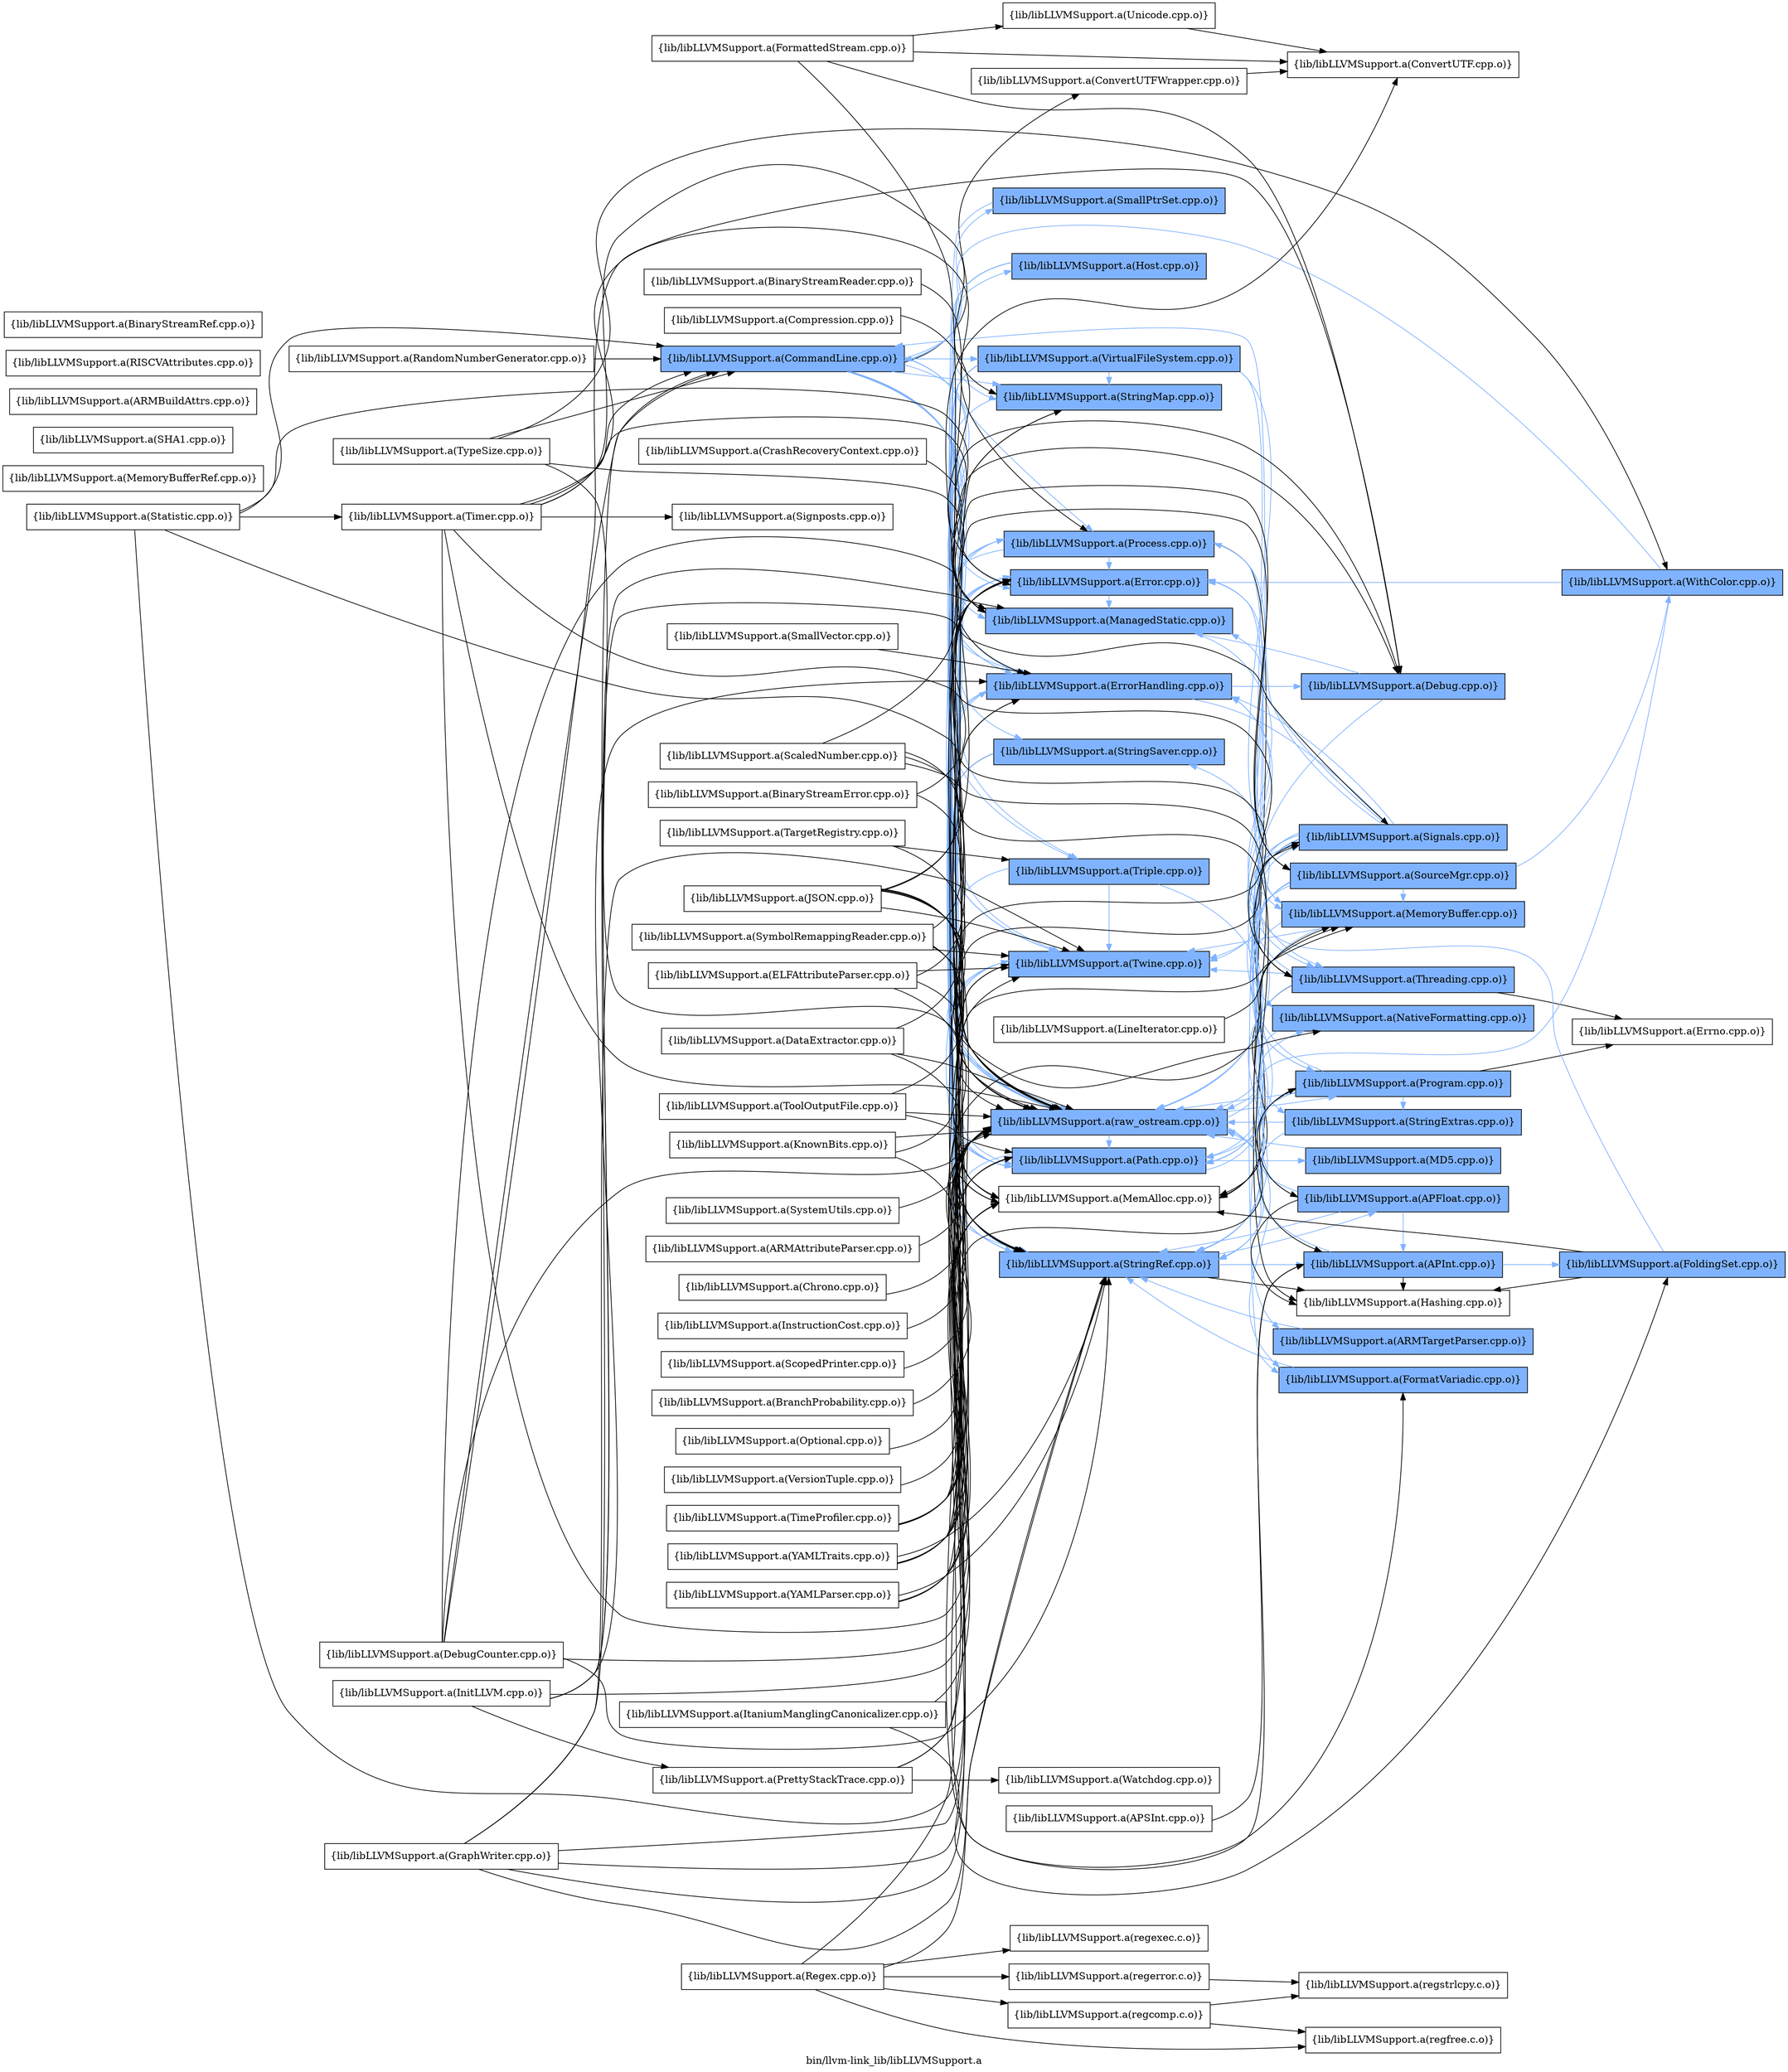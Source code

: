 digraph "bin/llvm-link_lib/libLLVMSupport.a" {
	label="bin/llvm-link_lib/libLLVMSupport.a";
	rankdir=LR;
	{ rank=same; Node0x55a762b13ac8;  }
	{ rank=same; Node0x55a762b133e8; Node0x55a762b10008; Node0x55a762b0e028; Node0x55a762b12538; Node0x55a762b118b8; Node0x55a762b10238; Node0x55a762b0e5c8; Node0x55a762b0ddf8; Node0x55a762b0ea78; Node0x55a762b0f428; Node0x55a762b0ee38; Node0x55a762b102d8; Node0x55a762b11458; Node0x55a762b148d8; Node0x55a762b14ba8; Node0x55a762b15828;  }
	{ rank=same; Node0x55a762b12cb8; Node0x55a762b11278; Node0x55a762b11db8; Node0x55a762b11688; Node0x55a762b0d038; Node0x55a762b16778; Node0x55a762b13848; Node0x55a762b0e208; Node0x55a762b12088; Node0x55a762b137a8; Node0x55a762b0ff68; Node0x55a762b15d28; Node0x55a762b15ff8; Node0x55a762b15508; Node0x55a762b151e8;  }
	{ rank=same; Node0x55a762b13ac8;  }
	{ rank=same; Node0x55a762b133e8; Node0x55a762b10008; Node0x55a762b0e028; Node0x55a762b12538; Node0x55a762b118b8; Node0x55a762b10238; Node0x55a762b0e5c8; Node0x55a762b0ddf8; Node0x55a762b0ea78; Node0x55a762b0f428; Node0x55a762b0ee38; Node0x55a762b102d8; Node0x55a762b11458; Node0x55a762b148d8; Node0x55a762b14ba8; Node0x55a762b15828;  }
	{ rank=same; Node0x55a762b12cb8; Node0x55a762b11278; Node0x55a762b11db8; Node0x55a762b11688; Node0x55a762b0d038; Node0x55a762b16778; Node0x55a762b13848; Node0x55a762b0e208; Node0x55a762b12088; Node0x55a762b137a8; Node0x55a762b0ff68; Node0x55a762b15d28; Node0x55a762b15ff8; Node0x55a762b15508; Node0x55a762b151e8;  }

	Node0x55a762b13ac8 [shape=record,shape=box,group=1,style=filled,fillcolor="0.600000 0.5 1",label="{lib/libLLVMSupport.a(CommandLine.cpp.o)}"];
	Node0x55a762b13ac8 -> Node0x55a762b133e8;
	Node0x55a762b13ac8 -> Node0x55a762b10008[color="0.600000 0.5 1"];
	Node0x55a762b13ac8 -> Node0x55a762b0e028[color="0.600000 0.5 1"];
	Node0x55a762b13ac8 -> Node0x55a762b12538[color="0.600000 0.5 1"];
	Node0x55a762b13ac8 -> Node0x55a762b118b8;
	Node0x55a762b13ac8 -> Node0x55a762b10238[color="0.600000 0.5 1"];
	Node0x55a762b13ac8 -> Node0x55a762b0e5c8[color="0.600000 0.5 1"];
	Node0x55a762b13ac8 -> Node0x55a762b0ddf8[color="0.600000 0.5 1"];
	Node0x55a762b13ac8 -> Node0x55a762b0ea78[color="0.600000 0.5 1"];
	Node0x55a762b13ac8 -> Node0x55a762b0f428[color="0.600000 0.5 1"];
	Node0x55a762b13ac8 -> Node0x55a762b0ee38[color="0.600000 0.5 1"];
	Node0x55a762b13ac8 -> Node0x55a762b102d8[color="0.600000 0.5 1"];
	Node0x55a762b13ac8 -> Node0x55a762b11458[color="0.600000 0.5 1"];
	Node0x55a762b13ac8 -> Node0x55a762b148d8[color="0.600000 0.5 1"];
	Node0x55a762b13ac8 -> Node0x55a762b14ba8[color="0.600000 0.5 1"];
	Node0x55a762b13ac8 -> Node0x55a762b15828[color="0.600000 0.5 1"];
	Node0x55a762b10008 [shape=record,shape=box,group=1,style=filled,fillcolor="0.600000 0.5 1",label="{lib/libLLVMSupport.a(Error.cpp.o)}"];
	Node0x55a762b10008 -> Node0x55a762b0e028[color="0.600000 0.5 1"];
	Node0x55a762b10008 -> Node0x55a762b12538[color="0.600000 0.5 1"];
	Node0x55a762b10008 -> Node0x55a762b0ee38[color="0.600000 0.5 1"];
	Node0x55a762b10008 -> Node0x55a762b11458[color="0.600000 0.5 1"];
	Node0x55a762b13f78 [shape=record,shape=box,group=0,label="{lib/libLLVMSupport.a(InitLLVM.cpp.o)}"];
	Node0x55a762b13f78 -> Node0x55a762b0e028;
	Node0x55a762b13f78 -> Node0x55a762b12538;
	Node0x55a762b13f78 -> Node0x55a762b118b8;
	Node0x55a762b13f78 -> Node0x55a762b0e528;
	Node0x55a762b13f78 -> Node0x55a762b11db8;
	Node0x55a762b118b8 [shape=record,shape=box,group=0,label="{lib/libLLVMSupport.a(MemAlloc.cpp.o)}"];
	Node0x55a762b12088 [shape=record,shape=box,group=1,style=filled,fillcolor="0.600000 0.5 1",label="{lib/libLLVMSupport.a(MemoryBuffer.cpp.o)}"];
	Node0x55a762b12088 -> Node0x55a762b10008[color="0.600000 0.5 1"];
	Node0x55a762b12088 -> Node0x55a762b0ee38[color="0.600000 0.5 1"];
	Node0x55a762b12088 -> Node0x55a762b14ba8[color="0.600000 0.5 1"];
	Node0x55a762b12088 -> Node0x55a762b15828[color="0.600000 0.5 1"];
	Node0x55a762b12088 -> Node0x55a762b15ff8[color="0.600000 0.5 1"];
	Node0x55a762b164a8 [shape=record,shape=box,group=0,label="{lib/libLLVMSupport.a(MemoryBufferRef.cpp.o)}"];
	Node0x55a762b15508 [shape=record,shape=box,group=1,style=filled,fillcolor="0.600000 0.5 1",label="{lib/libLLVMSupport.a(MD5.cpp.o)}"];
	Node0x55a762b15508 -> Node0x55a762b11458[color="0.600000 0.5 1"];
	Node0x55a762b137a8 [shape=record,shape=box,group=1,style=filled,fillcolor="0.600000 0.5 1",label="{lib/libLLVMSupport.a(SourceMgr.cpp.o)}"];
	Node0x55a762b137a8 -> Node0x55a762b12088[color="0.600000 0.5 1"];
	Node0x55a762b137a8 -> Node0x55a762b0ea78[color="0.600000 0.5 1"];
	Node0x55a762b137a8 -> Node0x55a762b0ee38[color="0.600000 0.5 1"];
	Node0x55a762b137a8 -> Node0x55a762b0fb58[color="0.600000 0.5 1"];
	Node0x55a762b137a8 -> Node0x55a762b11458[color="0.600000 0.5 1"];
	Node0x55a762b137a8 -> Node0x55a762b14ba8[color="0.600000 0.5 1"];
	Node0x55a762b0e5c8 [shape=record,shape=box,group=1,style=filled,fillcolor="0.600000 0.5 1",label="{lib/libLLVMSupport.a(StringMap.cpp.o)}"];
	Node0x55a762b0e5c8 -> Node0x55a762b0e028[color="0.600000 0.5 1"];
	Node0x55a762b0cdb8 [shape=record,shape=box,group=0,label="{lib/libLLVMSupport.a(SystemUtils.cpp.o)}"];
	Node0x55a762b0cdb8 -> Node0x55a762b11458;
	Node0x55a762b10f58 [shape=record,shape=box,group=0,label="{lib/libLLVMSupport.a(ToolOutputFile.cpp.o)}"];
	Node0x55a762b10f58 -> Node0x55a762b11458;
	Node0x55a762b10f58 -> Node0x55a762b14ba8;
	Node0x55a762b10f58 -> Node0x55a762b11db8;
	Node0x55a762b0fb58 [shape=record,shape=box,group=1,style=filled,fillcolor="0.600000 0.5 1",label="{lib/libLLVMSupport.a(WithColor.cpp.o)}"];
	Node0x55a762b0fb58 -> Node0x55a762b13ac8[color="0.600000 0.5 1"];
	Node0x55a762b0fb58 -> Node0x55a762b10008[color="0.600000 0.5 1"];
	Node0x55a762b0fb58 -> Node0x55a762b11458[color="0.600000 0.5 1"];
	Node0x55a762b11458 [shape=record,shape=box,group=1,style=filled,fillcolor="0.600000 0.5 1",label="{lib/libLLVMSupport.a(raw_ostream.cpp.o)}"];
	Node0x55a762b11458 -> Node0x55a762b10008[color="0.600000 0.5 1"];
	Node0x55a762b11458 -> Node0x55a762b0e028[color="0.600000 0.5 1"];
	Node0x55a762b11458 -> Node0x55a762b0ff68[color="0.600000 0.5 1"];
	Node0x55a762b11458 -> Node0x55a762b15d28[color="0.600000 0.5 1"];
	Node0x55a762b11458 -> Node0x55a762b0ee38[color="0.600000 0.5 1"];
	Node0x55a762b11458 -> Node0x55a762b14ba8[color="0.600000 0.5 1"];
	Node0x55a762b11458 -> Node0x55a762b15828[color="0.600000 0.5 1"];
	Node0x55a762b11458 -> Node0x55a762b15ff8[color="0.600000 0.5 1"];
	Node0x55a762b0d038 [shape=record,shape=box,group=1,style=filled,fillcolor="0.600000 0.5 1",label="{lib/libLLVMSupport.a(APFloat.cpp.o)}"];
	Node0x55a762b0d038 -> Node0x55a762b16778[color="0.600000 0.5 1"];
	Node0x55a762b0d038 -> Node0x55a762b10008[color="0.600000 0.5 1"];
	Node0x55a762b0d038 -> Node0x55a762b13848;
	Node0x55a762b0d038 -> Node0x55a762b0ea78[color="0.600000 0.5 1"];
	Node0x55a762b0d038 -> Node0x55a762b11458[color="0.600000 0.5 1"];
	Node0x55a762b16778 [shape=record,shape=box,group=1,style=filled,fillcolor="0.600000 0.5 1",label="{lib/libLLVMSupport.a(APInt.cpp.o)}"];
	Node0x55a762b16778 -> Node0x55a762b0e4d8[color="0.600000 0.5 1"];
	Node0x55a762b16778 -> Node0x55a762b13848;
	Node0x55a762b16778 -> Node0x55a762b11458[color="0.600000 0.5 1"];
	Node0x55a762b11278 [shape=record,shape=box,group=1,style=filled,fillcolor="0.600000 0.5 1",label="{lib/libLLVMSupport.a(Debug.cpp.o)}"];
	Node0x55a762b11278 -> Node0x55a762b12538[color="0.600000 0.5 1"];
	Node0x55a762b11278 -> Node0x55a762b11458[color="0.600000 0.5 1"];
	Node0x55a762b12538 [shape=record,shape=box,group=1,style=filled,fillcolor="0.600000 0.5 1",label="{lib/libLLVMSupport.a(ManagedStatic.cpp.o)}"];
	Node0x55a762b12538 -> Node0x55a762b11688[color="0.600000 0.5 1"];
	Node0x55a762b0ddf8 [shape=record,shape=box,group=1,style=filled,fillcolor="0.600000 0.5 1",label="{lib/libLLVMSupport.a(StringSaver.cpp.o)}"];
	Node0x55a762b0ddf8 -> Node0x55a762b118b8;
	Node0x55a762b0ddf8 -> Node0x55a762b0ea78[color="0.600000 0.5 1"];
	Node0x55a762b0f428 [shape=record,shape=box,group=1,style=filled,fillcolor="0.600000 0.5 1",label="{lib/libLLVMSupport.a(Triple.cpp.o)}"];
	Node0x55a762b0f428 -> Node0x55a762b0ea78[color="0.600000 0.5 1"];
	Node0x55a762b0f428 -> Node0x55a762b0e208[color="0.600000 0.5 1"];
	Node0x55a762b0f428 -> Node0x55a762b0ee38[color="0.600000 0.5 1"];
	Node0x55a762b0ee38 [shape=record,shape=box,group=1,style=filled,fillcolor="0.600000 0.5 1",label="{lib/libLLVMSupport.a(Twine.cpp.o)}"];
	Node0x55a762b0ee38 -> Node0x55a762b11458[color="0.600000 0.5 1"];
	Node0x55a762b0e708 [shape=record,shape=box,group=0,label="{lib/libLLVMSupport.a(TypeSize.cpp.o)}"];
	Node0x55a762b0e708 -> Node0x55a762b13ac8;
	Node0x55a762b0e708 -> Node0x55a762b0e028;
	Node0x55a762b0e708 -> Node0x55a762b0fb58;
	Node0x55a762b0e708 -> Node0x55a762b11458;
	Node0x55a762b0e028 [shape=record,shape=box,group=1,style=filled,fillcolor="0.600000 0.5 1",label="{lib/libLLVMSupport.a(ErrorHandling.cpp.o)}"];
	Node0x55a762b0e028 -> Node0x55a762b11278[color="0.600000 0.5 1"];
	Node0x55a762b0e028 -> Node0x55a762b0ee38[color="0.600000 0.5 1"];
	Node0x55a762b0e028 -> Node0x55a762b11458[color="0.600000 0.5 1"];
	Node0x55a762b0e028 -> Node0x55a762b11db8[color="0.600000 0.5 1"];
	Node0x55a762b0fab8 [shape=record,shape=box,group=0,label="{lib/libLLVMSupport.a(SHA1.cpp.o)}"];
	Node0x55a762b0ea78 [shape=record,shape=box,group=1,style=filled,fillcolor="0.600000 0.5 1",label="{lib/libLLVMSupport.a(StringRef.cpp.o)}"];
	Node0x55a762b0ea78 -> Node0x55a762b0d038[color="0.600000 0.5 1"];
	Node0x55a762b0ea78 -> Node0x55a762b16778[color="0.600000 0.5 1"];
	Node0x55a762b0ea78 -> Node0x55a762b10008[color="0.600000 0.5 1"];
	Node0x55a762b0ea78 -> Node0x55a762b13848;
	Node0x55a762b12a38 [shape=record,shape=box,group=0,label="{lib/libLLVMSupport.a(TargetRegistry.cpp.o)}"];
	Node0x55a762b12a38 -> Node0x55a762b0f428;
	Node0x55a762b12a38 -> Node0x55a762b11458;
	Node0x55a762b0f248 [shape=record,shape=box,group=0,label="{lib/libLLVMSupport.a(FormattedStream.cpp.o)}"];
	Node0x55a762b0f248 -> Node0x55a762b12cb8;
	Node0x55a762b0f248 -> Node0x55a762b11278;
	Node0x55a762b0f248 -> Node0x55a762b0f518;
	Node0x55a762b0f248 -> Node0x55a762b11458;
	Node0x55a762b151e8 [shape=record,shape=box,group=1,style=filled,fillcolor="0.600000 0.5 1",label="{lib/libLLVMSupport.a(StringExtras.cpp.o)}"];
	Node0x55a762b151e8 -> Node0x55a762b0ea78[color="0.600000 0.5 1"];
	Node0x55a762b151e8 -> Node0x55a762b11458[color="0.600000 0.5 1"];
	Node0x55a762b0e4d8 [shape=record,shape=box,group=1,style=filled,fillcolor="0.600000 0.5 1",label="{lib/libLLVMSupport.a(FoldingSet.cpp.o)}"];
	Node0x55a762b0e4d8 -> Node0x55a762b0e028[color="0.600000 0.5 1"];
	Node0x55a762b0e4d8 -> Node0x55a762b13848;
	Node0x55a762b0e4d8 -> Node0x55a762b118b8;
	Node0x55a762b0cae8 [shape=record,shape=box,group=0,label="{lib/libLLVMSupport.a(Regex.cpp.o)}"];
	Node0x55a762b0cae8 -> Node0x55a762b0ea78;
	Node0x55a762b0cae8 -> Node0x55a762b0ee38;
	Node0x55a762b0cae8 -> Node0x55a762b12448;
	Node0x55a762b0cae8 -> Node0x55a762b12ad8;
	Node0x55a762b0cae8 -> Node0x55a762b11e58;
	Node0x55a762b0cae8 -> Node0x55a762b0e7f8;
	Node0x55a762b10238 [shape=record,shape=box,group=1,style=filled,fillcolor="0.600000 0.5 1",label="{lib/libLLVMSupport.a(SmallPtrSet.cpp.o)}"];
	Node0x55a762b10238 -> Node0x55a762b0e028[color="0.600000 0.5 1"];
	Node0x55a762b13848 [shape=record,shape=box,group=0,label="{lib/libLLVMSupport.a(Hashing.cpp.o)}"];
	Node0x55a762b14ba8 [shape=record,shape=box,group=1,style=filled,fillcolor="0.600000 0.5 1",label="{lib/libLLVMSupport.a(Path.cpp.o)}"];
	Node0x55a762b14ba8 -> Node0x55a762b10008[color="0.600000 0.5 1"];
	Node0x55a762b14ba8 -> Node0x55a762b15508[color="0.600000 0.5 1"];
	Node0x55a762b14ba8 -> Node0x55a762b0ea78[color="0.600000 0.5 1"];
	Node0x55a762b14ba8 -> Node0x55a762b0ee38[color="0.600000 0.5 1"];
	Node0x55a762b14ba8 -> Node0x55a762b15828[color="0.600000 0.5 1"];
	Node0x55a762b14ba8 -> Node0x55a762b11db8[color="0.600000 0.5 1"];
	Node0x55a762b11688 [shape=record,shape=box,group=1,style=filled,fillcolor="0.600000 0.5 1",label="{lib/libLLVMSupport.a(Threading.cpp.o)}"];
	Node0x55a762b11688 -> Node0x55a762b0e028[color="0.600000 0.5 1"];
	Node0x55a762b11688 -> Node0x55a762b118b8;
	Node0x55a762b11688 -> Node0x55a762b0ea78[color="0.600000 0.5 1"];
	Node0x55a762b11688 -> Node0x55a762b0ee38[color="0.600000 0.5 1"];
	Node0x55a762b11688 -> Node0x55a762b11bd8;
	Node0x55a762b0e528 [shape=record,shape=box,group=0,label="{lib/libLLVMSupport.a(PrettyStackTrace.cpp.o)}"];
	Node0x55a762b0e528 -> Node0x55a762b11458;
	Node0x55a762b0e528 -> Node0x55a762b11db8;
	Node0x55a762b0e528 -> Node0x55a762b0f5b8;
	Node0x55a762b10828 [shape=record,shape=box,group=0,label="{lib/libLLVMSupport.a(Timer.cpp.o)}"];
	Node0x55a762b10828 -> Node0x55a762b13ac8;
	Node0x55a762b10828 -> Node0x55a762b12538;
	Node0x55a762b10828 -> Node0x55a762b118b8;
	Node0x55a762b10828 -> Node0x55a762b0e5c8;
	Node0x55a762b10828 -> Node0x55a762b11778;
	Node0x55a762b10828 -> Node0x55a762b11458;
	Node0x55a762b10828 -> Node0x55a762b15828;
	Node0x55a762b10828 -> Node0x55a762b11688;
	Node0x55a762b0ff68 [shape=record,shape=box,group=1,style=filled,fillcolor="0.600000 0.5 1",label="{lib/libLLVMSupport.a(FormatVariadic.cpp.o)}"];
	Node0x55a762b0ff68 -> Node0x55a762b0ea78[color="0.600000 0.5 1"];
	Node0x55a762b15d28 [shape=record,shape=box,group=1,style=filled,fillcolor="0.600000 0.5 1",label="{lib/libLLVMSupport.a(NativeFormatting.cpp.o)}"];
	Node0x55a762b15d28 -> Node0x55a762b11458[color="0.600000 0.5 1"];
	Node0x55a762b148d8 [shape=record,shape=box,group=1,style=filled,fillcolor="0.600000 0.5 1",label="{lib/libLLVMSupport.a(Host.cpp.o)}"];
	Node0x55a762b148d8 -> Node0x55a762b118b8;
	Node0x55a762b148d8 -> Node0x55a762b0e5c8[color="0.600000 0.5 1"];
	Node0x55a762b148d8 -> Node0x55a762b0ea78[color="0.600000 0.5 1"];
	Node0x55a762b148d8 -> Node0x55a762b0f428[color="0.600000 0.5 1"];
	Node0x55a762b148d8 -> Node0x55a762b11458[color="0.600000 0.5 1"];
	Node0x55a762b15fa8 [shape=record,shape=box,group=0,label="{lib/libLLVMSupport.a(ARMBuildAttrs.cpp.o)}"];
	Node0x55a762b11048 [shape=record,shape=box,group=0,label="{lib/libLLVMSupport.a(RISCVAttributes.cpp.o)}"];
	Node0x55a762b15788 [shape=record,shape=box,group=0,label="{lib/libLLVMSupport.a(ARMAttributeParser.cpp.o)}"];
	Node0x55a762b15788 -> Node0x55a762b11458;
	Node0x55a762b14f68 [shape=record,shape=box,group=0,label="{lib/libLLVMSupport.a(BinaryStreamError.cpp.o)}"];
	Node0x55a762b14f68 -> Node0x55a762b10008;
	Node0x55a762b14f68 -> Node0x55a762b11458;
	Node0x55a762b14888 [shape=record,shape=box,group=0,label="{lib/libLLVMSupport.a(BinaryStreamReader.cpp.o)}"];
	Node0x55a762b14888 -> Node0x55a762b10008;
	Node0x55a762b14158 [shape=record,shape=box,group=0,label="{lib/libLLVMSupport.a(BinaryStreamRef.cpp.o)}"];
	Node0x55a762b119a8 [shape=record,shape=box,group=0,label="{lib/libLLVMSupport.a(Chrono.cpp.o)}"];
	Node0x55a762b119a8 -> Node0x55a762b11458;
	Node0x55a762b133e8 [shape=record,shape=box,group=0,label="{lib/libLLVMSupport.a(ConvertUTFWrapper.cpp.o)}"];
	Node0x55a762b133e8 -> Node0x55a762b12cb8;
	Node0x55a762b102d8 [shape=record,shape=box,group=1,style=filled,fillcolor="0.600000 0.5 1",label="{lib/libLLVMSupport.a(VirtualFileSystem.cpp.o)}"];
	Node0x55a762b102d8 -> Node0x55a762b10008[color="0.600000 0.5 1"];
	Node0x55a762b102d8 -> Node0x55a762b118b8;
	Node0x55a762b102d8 -> Node0x55a762b12088[color="0.600000 0.5 1"];
	Node0x55a762b102d8 -> Node0x55a762b137a8[color="0.600000 0.5 1"];
	Node0x55a762b102d8 -> Node0x55a762b0e5c8[color="0.600000 0.5 1"];
	Node0x55a762b102d8 -> Node0x55a762b0ea78[color="0.600000 0.5 1"];
	Node0x55a762b102d8 -> Node0x55a762b0ee38[color="0.600000 0.5 1"];
	Node0x55a762b102d8 -> Node0x55a762b11458[color="0.600000 0.5 1"];
	Node0x55a762b102d8 -> Node0x55a762b14ba8[color="0.600000 0.5 1"];
	Node0x55a762b15828 [shape=record,shape=box,group=1,style=filled,fillcolor="0.600000 0.5 1",label="{lib/libLLVMSupport.a(Process.cpp.o)}"];
	Node0x55a762b15828 -> Node0x55a762b10008[color="0.600000 0.5 1"];
	Node0x55a762b15828 -> Node0x55a762b13848;
	Node0x55a762b15828 -> Node0x55a762b12538[color="0.600000 0.5 1"];
	Node0x55a762b15828 -> Node0x55a762b151e8[color="0.600000 0.5 1"];
	Node0x55a762b15828 -> Node0x55a762b14ba8[color="0.600000 0.5 1"];
	Node0x55a762b12cb8 [shape=record,shape=box,group=0,label="{lib/libLLVMSupport.a(ConvertUTF.cpp.o)}"];
	Node0x55a762b10af8 [shape=record,shape=box,group=0,label="{lib/libLLVMSupport.a(DataExtractor.cpp.o)}"];
	Node0x55a762b10af8 -> Node0x55a762b10008;
	Node0x55a762b10af8 -> Node0x55a762b0ea78;
	Node0x55a762b10af8 -> Node0x55a762b11458;
	Node0x55a762b0f0b8 [shape=record,shape=box,group=0,label="{lib/libLLVMSupport.a(ELFAttributeParser.cpp.o)}"];
	Node0x55a762b0f0b8 -> Node0x55a762b10008;
	Node0x55a762b0f0b8 -> Node0x55a762b0ea78;
	Node0x55a762b0f0b8 -> Node0x55a762b0ee38;
	Node0x55a762b0f0b8 -> Node0x55a762b11458;
	Node0x55a762b11db8 [shape=record,shape=box,group=1,style=filled,fillcolor="0.600000 0.5 1",label="{lib/libLLVMSupport.a(Signals.cpp.o)}"];
	Node0x55a762b11db8 -> Node0x55a762b13ac8[color="0.600000 0.5 1"];
	Node0x55a762b11db8 -> Node0x55a762b0e028[color="0.600000 0.5 1"];
	Node0x55a762b11db8 -> Node0x55a762b0ff68[color="0.600000 0.5 1"];
	Node0x55a762b11db8 -> Node0x55a762b12538[color="0.600000 0.5 1"];
	Node0x55a762b11db8 -> Node0x55a762b118b8;
	Node0x55a762b11db8 -> Node0x55a762b12088[color="0.600000 0.5 1"];
	Node0x55a762b11db8 -> Node0x55a762b15d28[color="0.600000 0.5 1"];
	Node0x55a762b11db8 -> Node0x55a762b0ea78[color="0.600000 0.5 1"];
	Node0x55a762b11db8 -> Node0x55a762b0ee38[color="0.600000 0.5 1"];
	Node0x55a762b11db8 -> Node0x55a762b11458[color="0.600000 0.5 1"];
	Node0x55a762b11db8 -> Node0x55a762b14ba8[color="0.600000 0.5 1"];
	Node0x55a762b11db8 -> Node0x55a762b15ff8[color="0.600000 0.5 1"];
	Node0x55a762b11db8 -> Node0x55a762b11688[color="0.600000 0.5 1"];
	Node0x55a762b0f518 [shape=record,shape=box,group=0,label="{lib/libLLVMSupport.a(Unicode.cpp.o)}"];
	Node0x55a762b0f518 -> Node0x55a762b12cb8;
	Node0x55a762b13348 [shape=record,shape=box,group=0,label="{lib/libLLVMSupport.a(InstructionCost.cpp.o)}"];
	Node0x55a762b13348 -> Node0x55a762b11458;
	Node0x55a762b15ff8 [shape=record,shape=box,group=1,style=filled,fillcolor="0.600000 0.5 1",label="{lib/libLLVMSupport.a(Program.cpp.o)}"];
	Node0x55a762b15ff8 -> Node0x55a762b118b8;
	Node0x55a762b15ff8 -> Node0x55a762b151e8[color="0.600000 0.5 1"];
	Node0x55a762b15ff8 -> Node0x55a762b0ddf8[color="0.600000 0.5 1"];
	Node0x55a762b15ff8 -> Node0x55a762b0ea78[color="0.600000 0.5 1"];
	Node0x55a762b15ff8 -> Node0x55a762b11458[color="0.600000 0.5 1"];
	Node0x55a762b15ff8 -> Node0x55a762b14ba8[color="0.600000 0.5 1"];
	Node0x55a762b15ff8 -> Node0x55a762b11bd8;
	Node0x55a762b0f5b8 [shape=record,shape=box,group=0,label="{lib/libLLVMSupport.a(Watchdog.cpp.o)}"];
	Node0x55a762b0d948 [shape=record,shape=box,group=0,label="{lib/libLLVMSupport.a(RandomNumberGenerator.cpp.o)}"];
	Node0x55a762b0d948 -> Node0x55a762b13ac8;
	Node0x55a762b12448 [shape=record,shape=box,group=0,label="{lib/libLLVMSupport.a(regcomp.c.o)}"];
	Node0x55a762b12448 -> Node0x55a762b0e7f8;
	Node0x55a762b12448 -> Node0x55a762b0ef28;
	Node0x55a762b12ad8 [shape=record,shape=box,group=0,label="{lib/libLLVMSupport.a(regerror.c.o)}"];
	Node0x55a762b12ad8 -> Node0x55a762b0ef28;
	Node0x55a762b11e58 [shape=record,shape=box,group=0,label="{lib/libLLVMSupport.a(regexec.c.o)}"];
	Node0x55a762b0e7f8 [shape=record,shape=box,group=0,label="{lib/libLLVMSupport.a(regfree.c.o)}"];
	Node0x55a762b10b48 [shape=record,shape=box,group=0,label="{lib/libLLVMSupport.a(ScopedPrinter.cpp.o)}"];
	Node0x55a762b10b48 -> Node0x55a762b11458;
	Node0x55a762b0f608 [shape=record,shape=box,group=0,label="{lib/libLLVMSupport.a(SmallVector.cpp.o)}"];
	Node0x55a762b0f608 -> Node0x55a762b0e028;
	Node0x55a762b12f88 [shape=record,shape=box,group=0,label="{lib/libLLVMSupport.a(Statistic.cpp.o)}"];
	Node0x55a762b12f88 -> Node0x55a762b13ac8;
	Node0x55a762b12f88 -> Node0x55a762b12538;
	Node0x55a762b12f88 -> Node0x55a762b10828;
	Node0x55a762b12f88 -> Node0x55a762b11458;
	Node0x55a762b12f88 -> Node0x55a762b11688;
	Node0x55a762b0da38 [shape=record,shape=box,group=0,label="{lib/libLLVMSupport.a(TimeProfiler.cpp.o)}"];
	Node0x55a762b0da38 -> Node0x55a762b10008;
	Node0x55a762b0da38 -> Node0x55a762b118b8;
	Node0x55a762b0da38 -> Node0x55a762b0e5c8;
	Node0x55a762b0da38 -> Node0x55a762b0ee38;
	Node0x55a762b0da38 -> Node0x55a762b11458;
	Node0x55a762b0da38 -> Node0x55a762b14ba8;
	Node0x55a762b0d308 [shape=record,shape=box,group=0,label="{lib/libLLVMSupport.a(JSON.cpp.o)}"];
	Node0x55a762b0d308 -> Node0x55a762b12cb8;
	Node0x55a762b0d308 -> Node0x55a762b10008;
	Node0x55a762b0d308 -> Node0x55a762b0ff68;
	Node0x55a762b0d308 -> Node0x55a762b118b8;
	Node0x55a762b0d308 -> Node0x55a762b15d28;
	Node0x55a762b0d308 -> Node0x55a762b0ea78;
	Node0x55a762b0d308 -> Node0x55a762b0ee38;
	Node0x55a762b0d308 -> Node0x55a762b11458;
	Node0x55a762b11778 [shape=record,shape=box,group=0,label="{lib/libLLVMSupport.a(Signposts.cpp.o)}"];
	Node0x55a762b0e208 [shape=record,shape=box,group=1,style=filled,fillcolor="0.600000 0.5 1",label="{lib/libLLVMSupport.a(ARMTargetParser.cpp.o)}"];
	Node0x55a762b0e208 -> Node0x55a762b0ea78[color="0.600000 0.5 1"];
	Node0x55a762b108c8 [shape=record,shape=box,group=0,label="{lib/libLLVMSupport.a(YAMLParser.cpp.o)}"];
	Node0x55a762b108c8 -> Node0x55a762b0e028;
	Node0x55a762b108c8 -> Node0x55a762b118b8;
	Node0x55a762b108c8 -> Node0x55a762b12088;
	Node0x55a762b108c8 -> Node0x55a762b137a8;
	Node0x55a762b108c8 -> Node0x55a762b0ea78;
	Node0x55a762b108c8 -> Node0x55a762b11458;
	Node0x55a762b0ef28 [shape=record,shape=box,group=0,label="{lib/libLLVMSupport.a(regstrlcpy.c.o)}"];
	Node0x55a762b15a08 [shape=record,shape=box,group=0,label="{lib/libLLVMSupport.a(CrashRecoveryContext.cpp.o)}"];
	Node0x55a762b15a08 -> Node0x55a762b12538;
	Node0x55a762b11bd8 [shape=record,shape=box,group=0,label="{lib/libLLVMSupport.a(Errno.cpp.o)}"];
	Node0x55a762b0e2f8 [shape=record,shape=box,group=0,label="{lib/libLLVMSupport.a(BranchProbability.cpp.o)}"];
	Node0x55a762b0e2f8 -> Node0x55a762b11458;
	Node0x55a762b112c8 [shape=record,shape=box,group=0,label="{lib/libLLVMSupport.a(LineIterator.cpp.o)}"];
	Node0x55a762b112c8 -> Node0x55a762b12088;
	Node0x55a762b0f6f8 [shape=record,shape=box,group=0,label="{lib/libLLVMSupport.a(APSInt.cpp.o)}"];
	Node0x55a762b0f6f8 -> Node0x55a762b16778;
	Node0x55a762b130c8 [shape=record,shape=box,group=0,label="{lib/libLLVMSupport.a(DebugCounter.cpp.o)}"];
	Node0x55a762b130c8 -> Node0x55a762b13ac8;
	Node0x55a762b130c8 -> Node0x55a762b11278;
	Node0x55a762b130c8 -> Node0x55a762b12538;
	Node0x55a762b130c8 -> Node0x55a762b118b8;
	Node0x55a762b130c8 -> Node0x55a762b0ea78;
	Node0x55a762b130c8 -> Node0x55a762b11458;
	Node0x55a762b12588 [shape=record,shape=box,group=0,label="{lib/libLLVMSupport.a(ScaledNumber.cpp.o)}"];
	Node0x55a762b12588 -> Node0x55a762b0d038;
	Node0x55a762b12588 -> Node0x55a762b16778;
	Node0x55a762b12588 -> Node0x55a762b11278;
	Node0x55a762b12588 -> Node0x55a762b11458;
	Node0x55a762b15648 [shape=record,shape=box,group=0,label="{lib/libLLVMSupport.a(GraphWriter.cpp.o)}"];
	Node0x55a762b15648 -> Node0x55a762b13ac8;
	Node0x55a762b15648 -> Node0x55a762b0ea78;
	Node0x55a762b15648 -> Node0x55a762b0ee38;
	Node0x55a762b15648 -> Node0x55a762b11458;
	Node0x55a762b15648 -> Node0x55a762b14ba8;
	Node0x55a762b15648 -> Node0x55a762b15ff8;
	Node0x55a762b14108 [shape=record,shape=box,group=0,label="{lib/libLLVMSupport.a(Optional.cpp.o)}"];
	Node0x55a762b14108 -> Node0x55a762b11458;
	Node0x55a762b12d08 [shape=record,shape=box,group=0,label="{lib/libLLVMSupport.a(KnownBits.cpp.o)}"];
	Node0x55a762b12d08 -> Node0x55a762b16778;
	Node0x55a762b12d08 -> Node0x55a762b11278;
	Node0x55a762b12d08 -> Node0x55a762b11458;
	Node0x55a762b0d678 [shape=record,shape=box,group=0,label="{lib/libLLVMSupport.a(YAMLTraits.cpp.o)}"];
	Node0x55a762b0d678 -> Node0x55a762b0e028;
	Node0x55a762b0d678 -> Node0x55a762b118b8;
	Node0x55a762b0d678 -> Node0x55a762b12088;
	Node0x55a762b0d678 -> Node0x55a762b137a8;
	Node0x55a762b0d678 -> Node0x55a762b0e5c8;
	Node0x55a762b0d678 -> Node0x55a762b0ea78;
	Node0x55a762b0d678 -> Node0x55a762b0ee38;
	Node0x55a762b0d678 -> Node0x55a762b11458;
	Node0x55a762b16138 [shape=record,shape=box,group=0,label="{lib/libLLVMSupport.a(VersionTuple.cpp.o)}"];
	Node0x55a762b16138 -> Node0x55a762b11458;
	Node0x55a762b13708 [shape=record,shape=box,group=0,label="{lib/libLLVMSupport.a(Compression.cpp.o)}"];
	Node0x55a762b13708 -> Node0x55a762b10008;
	Node0x55a762b15148 [shape=record,shape=box,group=0,label="{lib/libLLVMSupport.a(ItaniumManglingCanonicalizer.cpp.o)}"];
	Node0x55a762b15148 -> Node0x55a762b0e4d8;
	Node0x55a762b15148 -> Node0x55a762b118b8;
	Node0x55a762b152d8 [shape=record,shape=box,group=0,label="{lib/libLLVMSupport.a(SymbolRemappingReader.cpp.o)}"];
	Node0x55a762b152d8 -> Node0x55a762b10008;
	Node0x55a762b152d8 -> Node0x55a762b0ea78;
	Node0x55a762b152d8 -> Node0x55a762b0ee38;
	Node0x55a762b152d8 -> Node0x55a762b11458;
}

